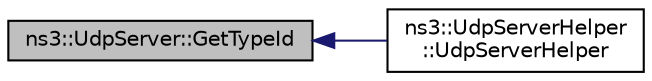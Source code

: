 digraph "ns3::UdpServer::GetTypeId"
{
  edge [fontname="Helvetica",fontsize="10",labelfontname="Helvetica",labelfontsize="10"];
  node [fontname="Helvetica",fontsize="10",shape=record];
  rankdir="LR";
  Node1 [label="ns3::UdpServer::GetTypeId",height=0.2,width=0.4,color="black", fillcolor="grey75", style="filled", fontcolor="black"];
  Node1 -> Node2 [dir="back",color="midnightblue",fontsize="10",style="solid"];
  Node2 [label="ns3::UdpServerHelper\l::UdpServerHelper",height=0.2,width=0.4,color="black", fillcolor="white", style="filled",URL="$da/de7/classns3_1_1UdpServerHelper.html#aaca1535faca2b749f026c5ca6b5025a4"];
}
